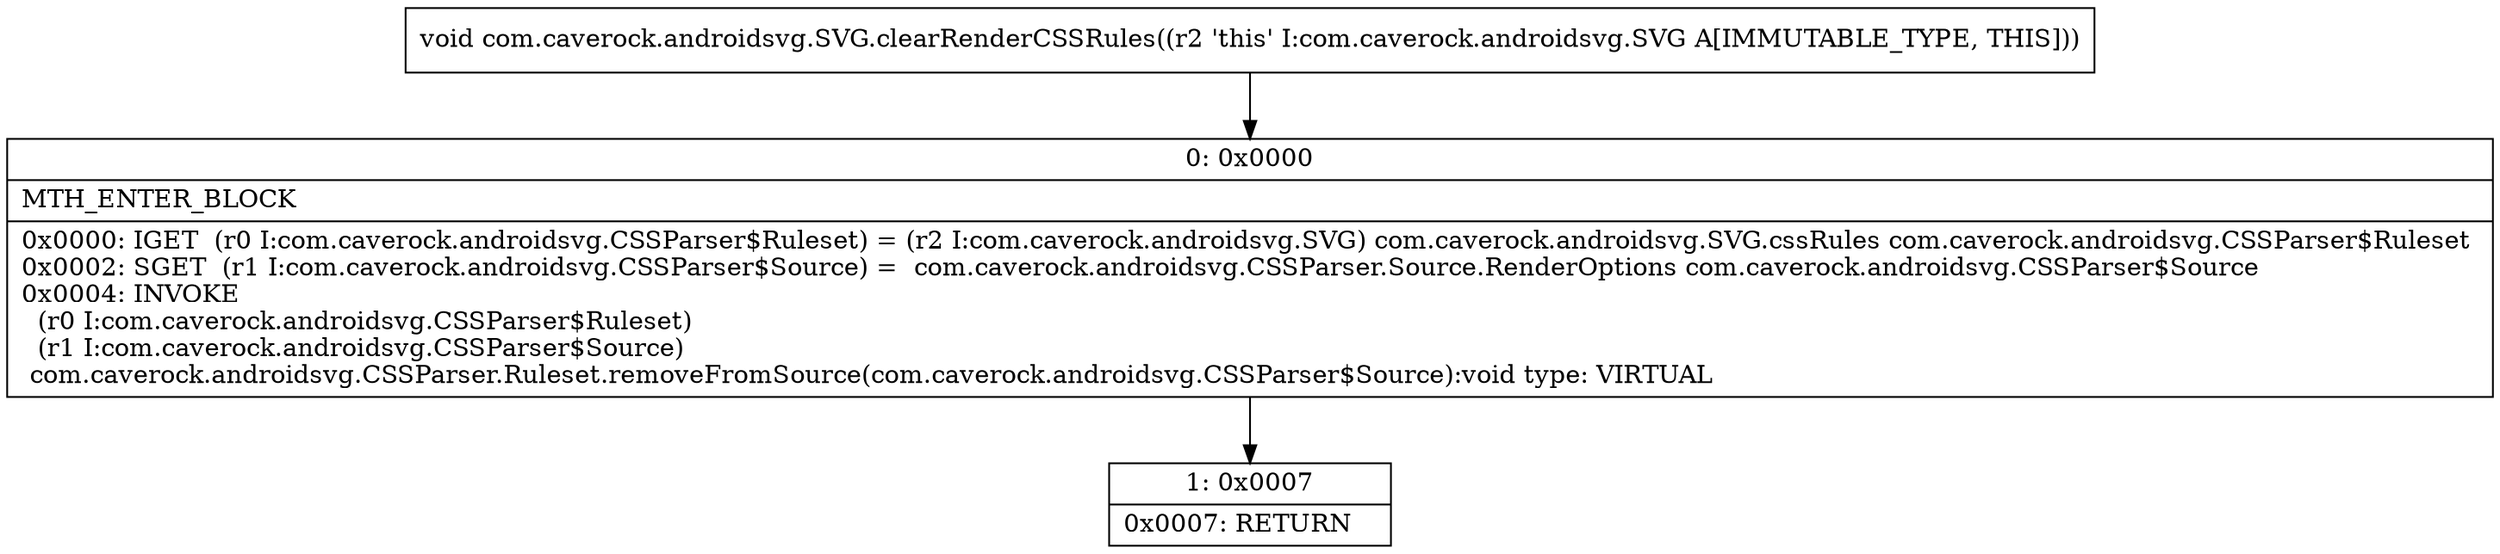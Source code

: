 digraph "CFG forcom.caverock.androidsvg.SVG.clearRenderCSSRules()V" {
Node_0 [shape=record,label="{0\:\ 0x0000|MTH_ENTER_BLOCK\l|0x0000: IGET  (r0 I:com.caverock.androidsvg.CSSParser$Ruleset) = (r2 I:com.caverock.androidsvg.SVG) com.caverock.androidsvg.SVG.cssRules com.caverock.androidsvg.CSSParser$Ruleset \l0x0002: SGET  (r1 I:com.caverock.androidsvg.CSSParser$Source) =  com.caverock.androidsvg.CSSParser.Source.RenderOptions com.caverock.androidsvg.CSSParser$Source \l0x0004: INVOKE  \l  (r0 I:com.caverock.androidsvg.CSSParser$Ruleset)\l  (r1 I:com.caverock.androidsvg.CSSParser$Source)\l com.caverock.androidsvg.CSSParser.Ruleset.removeFromSource(com.caverock.androidsvg.CSSParser$Source):void type: VIRTUAL \l}"];
Node_1 [shape=record,label="{1\:\ 0x0007|0x0007: RETURN   \l}"];
MethodNode[shape=record,label="{void com.caverock.androidsvg.SVG.clearRenderCSSRules((r2 'this' I:com.caverock.androidsvg.SVG A[IMMUTABLE_TYPE, THIS])) }"];
MethodNode -> Node_0;
Node_0 -> Node_1;
}

